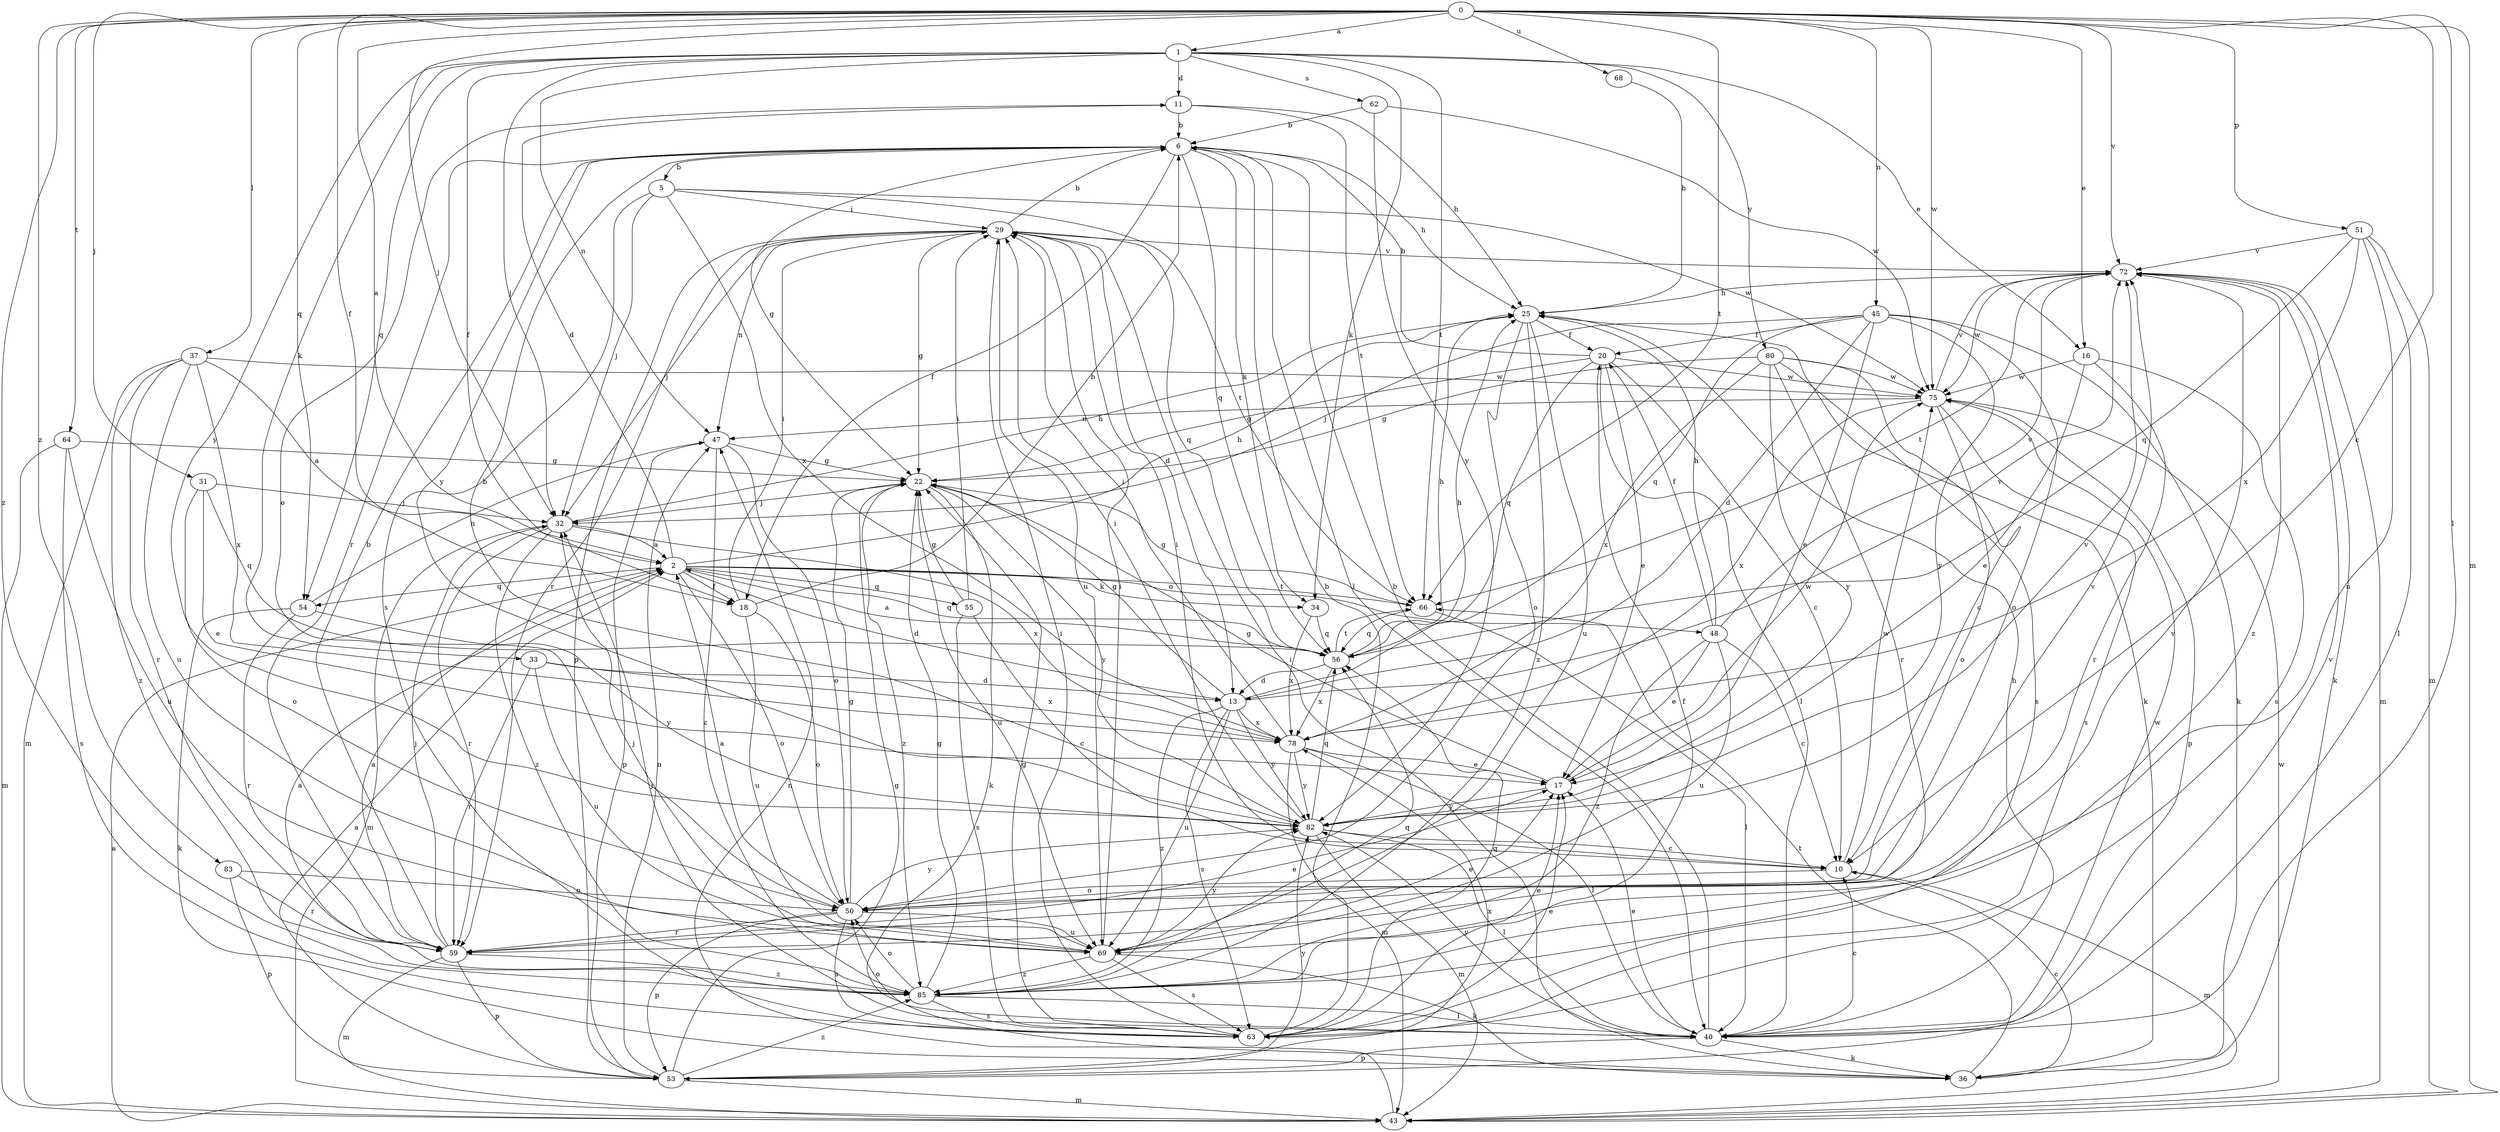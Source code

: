 strict digraph  {
0;
1;
2;
5;
6;
10;
11;
13;
16;
17;
18;
20;
22;
25;
29;
31;
32;
33;
34;
36;
37;
40;
43;
45;
47;
48;
50;
51;
53;
54;
55;
56;
59;
62;
63;
64;
66;
68;
69;
72;
75;
78;
80;
82;
83;
85;
0 -> 1  [label=a];
0 -> 2  [label=a];
0 -> 10  [label=c];
0 -> 16  [label=e];
0 -> 18  [label=f];
0 -> 31  [label=j];
0 -> 32  [label=j];
0 -> 37  [label=l];
0 -> 40  [label=l];
0 -> 43  [label=m];
0 -> 45  [label=n];
0 -> 51  [label=p];
0 -> 54  [label=q];
0 -> 64  [label=t];
0 -> 66  [label=t];
0 -> 68  [label=u];
0 -> 72  [label=v];
0 -> 75  [label=w];
0 -> 83  [label=z];
0 -> 85  [label=z];
1 -> 11  [label=d];
1 -> 16  [label=e];
1 -> 18  [label=f];
1 -> 32  [label=j];
1 -> 33  [label=k];
1 -> 34  [label=k];
1 -> 47  [label=n];
1 -> 54  [label=q];
1 -> 62  [label=s];
1 -> 66  [label=t];
1 -> 80  [label=y];
1 -> 82  [label=y];
2 -> 11  [label=d];
2 -> 13  [label=d];
2 -> 18  [label=f];
2 -> 25  [label=h];
2 -> 34  [label=k];
2 -> 48  [label=o];
2 -> 50  [label=o];
2 -> 54  [label=q];
2 -> 55  [label=q];
2 -> 56  [label=q];
2 -> 66  [label=t];
5 -> 29  [label=i];
5 -> 32  [label=j];
5 -> 63  [label=s];
5 -> 66  [label=t];
5 -> 75  [label=w];
5 -> 78  [label=x];
6 -> 5  [label=b];
6 -> 18  [label=f];
6 -> 22  [label=g];
6 -> 25  [label=h];
6 -> 34  [label=k];
6 -> 40  [label=l];
6 -> 56  [label=q];
6 -> 59  [label=r];
6 -> 82  [label=y];
10 -> 29  [label=i];
10 -> 43  [label=m];
10 -> 50  [label=o];
10 -> 75  [label=w];
11 -> 6  [label=b];
11 -> 25  [label=h];
11 -> 50  [label=o];
11 -> 66  [label=t];
13 -> 22  [label=g];
13 -> 25  [label=h];
13 -> 63  [label=s];
13 -> 69  [label=u];
13 -> 72  [label=v];
13 -> 78  [label=x];
13 -> 82  [label=y];
13 -> 85  [label=z];
16 -> 17  [label=e];
16 -> 59  [label=r];
16 -> 63  [label=s];
16 -> 75  [label=w];
17 -> 22  [label=g];
17 -> 75  [label=w];
17 -> 82  [label=y];
18 -> 6  [label=b];
18 -> 29  [label=i];
18 -> 50  [label=o];
18 -> 69  [label=u];
20 -> 6  [label=b];
20 -> 10  [label=c];
20 -> 17  [label=e];
20 -> 22  [label=g];
20 -> 40  [label=l];
20 -> 56  [label=q];
20 -> 75  [label=w];
22 -> 32  [label=j];
22 -> 36  [label=k];
22 -> 69  [label=u];
22 -> 82  [label=y];
22 -> 85  [label=z];
25 -> 20  [label=f];
25 -> 36  [label=k];
25 -> 50  [label=o];
25 -> 69  [label=u];
25 -> 85  [label=z];
29 -> 6  [label=b];
29 -> 13  [label=d];
29 -> 22  [label=g];
29 -> 32  [label=j];
29 -> 47  [label=n];
29 -> 53  [label=p];
29 -> 56  [label=q];
29 -> 59  [label=r];
29 -> 69  [label=u];
29 -> 72  [label=v];
31 -> 17  [label=e];
31 -> 32  [label=j];
31 -> 50  [label=o];
31 -> 56  [label=q];
32 -> 2  [label=a];
32 -> 25  [label=h];
32 -> 43  [label=m];
32 -> 59  [label=r];
32 -> 78  [label=x];
32 -> 85  [label=z];
33 -> 13  [label=d];
33 -> 59  [label=r];
33 -> 69  [label=u];
33 -> 78  [label=x];
34 -> 56  [label=q];
34 -> 78  [label=x];
36 -> 10  [label=c];
36 -> 29  [label=i];
36 -> 66  [label=t];
37 -> 2  [label=a];
37 -> 43  [label=m];
37 -> 59  [label=r];
37 -> 69  [label=u];
37 -> 75  [label=w];
37 -> 78  [label=x];
37 -> 85  [label=z];
40 -> 6  [label=b];
40 -> 10  [label=c];
40 -> 17  [label=e];
40 -> 25  [label=h];
40 -> 32  [label=j];
40 -> 36  [label=k];
40 -> 50  [label=o];
40 -> 53  [label=p];
40 -> 72  [label=v];
40 -> 75  [label=w];
40 -> 82  [label=y];
43 -> 2  [label=a];
43 -> 47  [label=n];
43 -> 75  [label=w];
45 -> 13  [label=d];
45 -> 17  [label=e];
45 -> 20  [label=f];
45 -> 32  [label=j];
45 -> 36  [label=k];
45 -> 50  [label=o];
45 -> 56  [label=q];
45 -> 82  [label=y];
47 -> 22  [label=g];
47 -> 50  [label=o];
47 -> 53  [label=p];
47 -> 85  [label=z];
48 -> 10  [label=c];
48 -> 17  [label=e];
48 -> 20  [label=f];
48 -> 25  [label=h];
48 -> 69  [label=u];
48 -> 72  [label=v];
48 -> 85  [label=z];
50 -> 2  [label=a];
50 -> 22  [label=g];
50 -> 53  [label=p];
50 -> 59  [label=r];
50 -> 63  [label=s];
50 -> 69  [label=u];
50 -> 72  [label=v];
50 -> 82  [label=y];
51 -> 40  [label=l];
51 -> 43  [label=m];
51 -> 56  [label=q];
51 -> 69  [label=u];
51 -> 72  [label=v];
51 -> 78  [label=x];
53 -> 2  [label=a];
53 -> 22  [label=g];
53 -> 43  [label=m];
53 -> 47  [label=n];
53 -> 78  [label=x];
53 -> 82  [label=y];
53 -> 85  [label=z];
54 -> 36  [label=k];
54 -> 47  [label=n];
54 -> 59  [label=r];
54 -> 82  [label=y];
55 -> 10  [label=c];
55 -> 22  [label=g];
55 -> 29  [label=i];
55 -> 63  [label=s];
56 -> 2  [label=a];
56 -> 13  [label=d];
56 -> 25  [label=h];
56 -> 66  [label=t];
56 -> 78  [label=x];
59 -> 2  [label=a];
59 -> 6  [label=b];
59 -> 17  [label=e];
59 -> 32  [label=j];
59 -> 43  [label=m];
59 -> 53  [label=p];
59 -> 85  [label=z];
62 -> 6  [label=b];
62 -> 75  [label=w];
62 -> 82  [label=y];
63 -> 6  [label=b];
63 -> 17  [label=e];
63 -> 20  [label=f];
63 -> 22  [label=g];
63 -> 29  [label=i];
63 -> 56  [label=q];
64 -> 22  [label=g];
64 -> 43  [label=m];
64 -> 63  [label=s];
64 -> 69  [label=u];
66 -> 22  [label=g];
66 -> 40  [label=l];
66 -> 56  [label=q];
68 -> 25  [label=h];
69 -> 17  [label=e];
69 -> 29  [label=i];
69 -> 32  [label=j];
69 -> 36  [label=k];
69 -> 63  [label=s];
69 -> 82  [label=y];
69 -> 85  [label=z];
72 -> 25  [label=h];
72 -> 36  [label=k];
72 -> 43  [label=m];
72 -> 66  [label=t];
72 -> 75  [label=w];
72 -> 85  [label=z];
75 -> 47  [label=n];
75 -> 50  [label=o];
75 -> 53  [label=p];
75 -> 63  [label=s];
75 -> 72  [label=v];
75 -> 78  [label=x];
78 -> 17  [label=e];
78 -> 29  [label=i];
78 -> 40  [label=l];
78 -> 43  [label=m];
78 -> 82  [label=y];
80 -> 10  [label=c];
80 -> 22  [label=g];
80 -> 59  [label=r];
80 -> 63  [label=s];
80 -> 75  [label=w];
80 -> 78  [label=x];
80 -> 82  [label=y];
82 -> 6  [label=b];
82 -> 10  [label=c];
82 -> 29  [label=i];
82 -> 40  [label=l];
82 -> 43  [label=m];
82 -> 56  [label=q];
82 -> 72  [label=v];
83 -> 50  [label=o];
83 -> 53  [label=p];
83 -> 59  [label=r];
85 -> 2  [label=a];
85 -> 17  [label=e];
85 -> 22  [label=g];
85 -> 40  [label=l];
85 -> 50  [label=o];
85 -> 56  [label=q];
85 -> 63  [label=s];
85 -> 72  [label=v];
}
